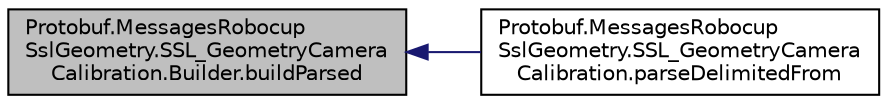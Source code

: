 digraph "Protobuf.MessagesRobocupSslGeometry.SSL_GeometryCameraCalibration.Builder.buildParsed"
{
 // INTERACTIVE_SVG=YES
  edge [fontname="Helvetica",fontsize="10",labelfontname="Helvetica",labelfontsize="10"];
  node [fontname="Helvetica",fontsize="10",shape=record];
  rankdir="LR";
  Node1 [label="Protobuf.MessagesRobocup\lSslGeometry.SSL_GeometryCamera\lCalibration.Builder.buildParsed",height=0.2,width=0.4,color="black", fillcolor="grey75", style="filled", fontcolor="black"];
  Node1 -> Node2 [dir="back",color="midnightblue",fontsize="10",style="solid",fontname="Helvetica"];
  Node2 [label="Protobuf.MessagesRobocup\lSslGeometry.SSL_GeometryCamera\lCalibration.parseDelimitedFrom",height=0.2,width=0.4,color="black", fillcolor="white", style="filled",URL="$d4/d9e/class_protobuf_1_1_messages_robocup_ssl_geometry_1_1_s_s_l___geometry_camera_calibration.html#a82e1fe0f31d23ac8c57905c16fffc1f2"];
}
